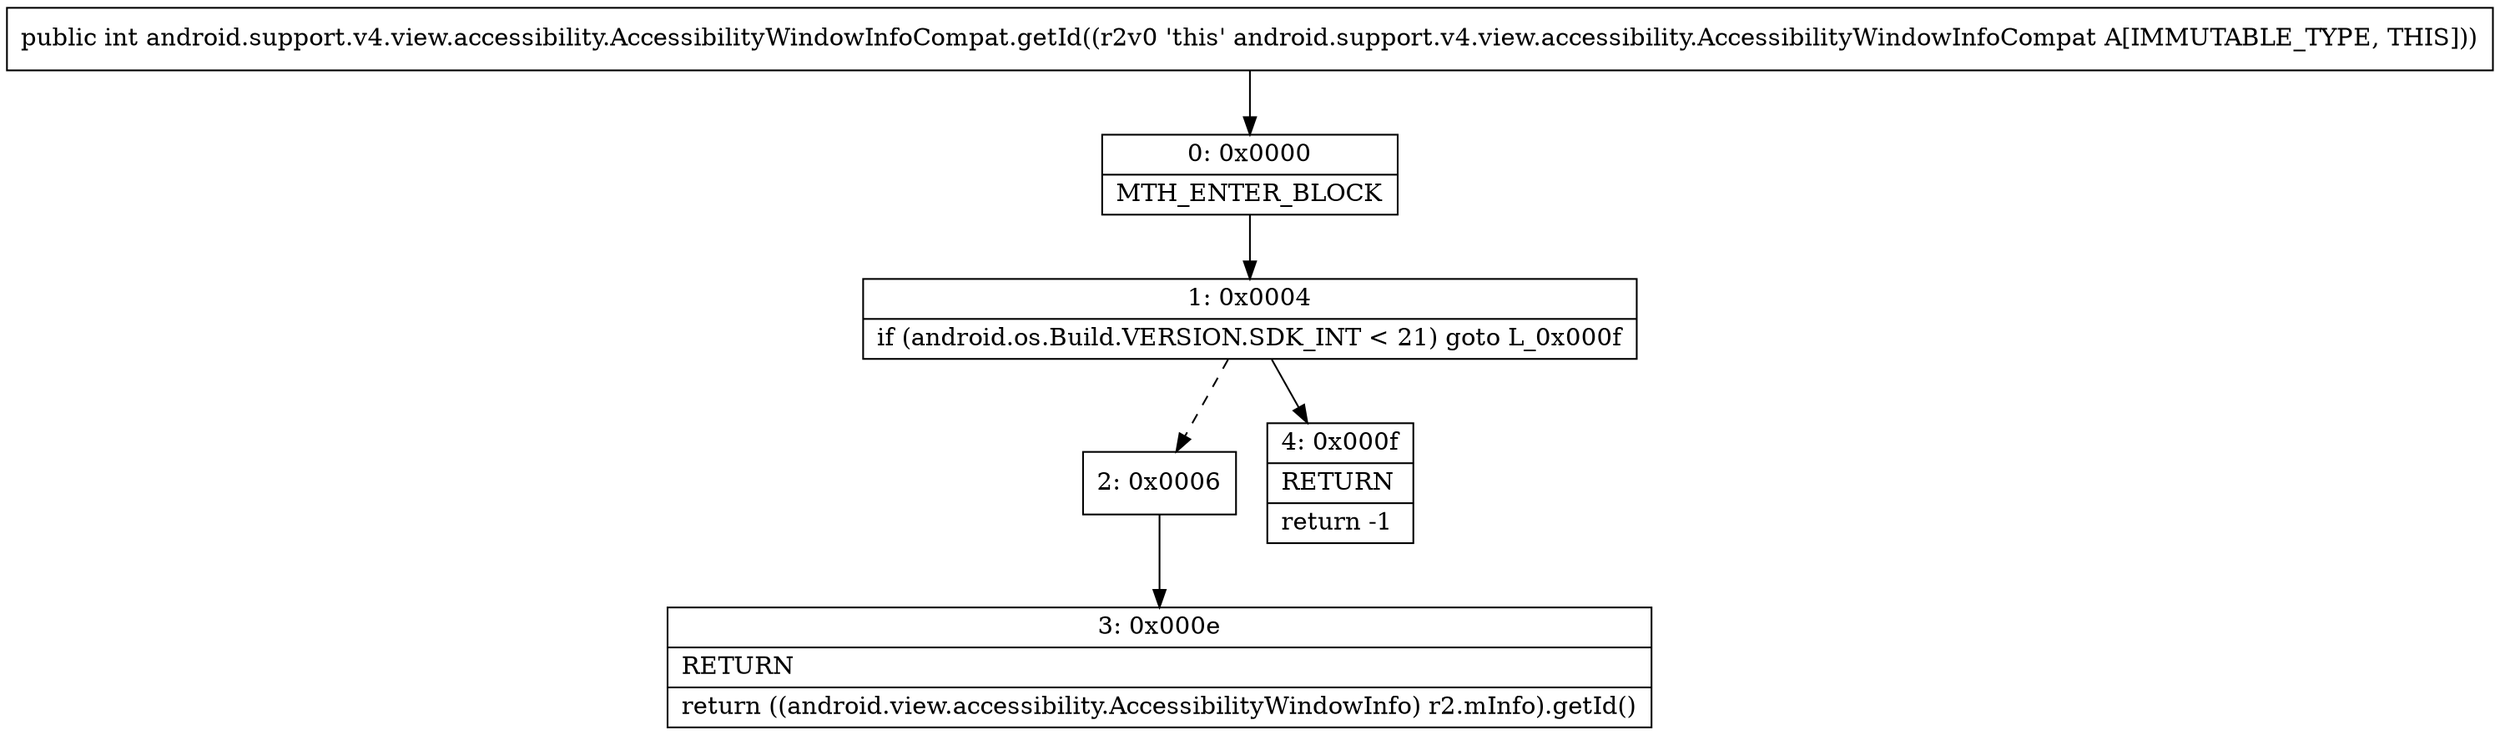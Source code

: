 digraph "CFG forandroid.support.v4.view.accessibility.AccessibilityWindowInfoCompat.getId()I" {
Node_0 [shape=record,label="{0\:\ 0x0000|MTH_ENTER_BLOCK\l}"];
Node_1 [shape=record,label="{1\:\ 0x0004|if (android.os.Build.VERSION.SDK_INT \< 21) goto L_0x000f\l}"];
Node_2 [shape=record,label="{2\:\ 0x0006}"];
Node_3 [shape=record,label="{3\:\ 0x000e|RETURN\l|return ((android.view.accessibility.AccessibilityWindowInfo) r2.mInfo).getId()\l}"];
Node_4 [shape=record,label="{4\:\ 0x000f|RETURN\l|return \-1\l}"];
MethodNode[shape=record,label="{public int android.support.v4.view.accessibility.AccessibilityWindowInfoCompat.getId((r2v0 'this' android.support.v4.view.accessibility.AccessibilityWindowInfoCompat A[IMMUTABLE_TYPE, THIS])) }"];
MethodNode -> Node_0;
Node_0 -> Node_1;
Node_1 -> Node_2[style=dashed];
Node_1 -> Node_4;
Node_2 -> Node_3;
}

